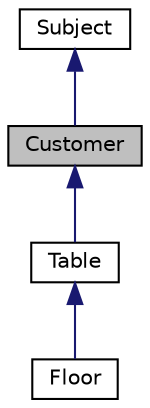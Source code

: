 digraph "Customer"
{
 // LATEX_PDF_SIZE
  edge [fontname="Helvetica",fontsize="10",labelfontname="Helvetica",labelfontsize="10"];
  node [fontname="Helvetica",fontsize="10",shape=record];
  Node1 [label="Customer",height=0.2,width=0.4,color="black", fillcolor="grey75", style="filled", fontcolor="black",tooltip="The Customer class is a concrete subject in the observer pattern."];
  Node2 -> Node1 [dir="back",color="midnightblue",fontsize="10",style="solid",fontname="Helvetica"];
  Node2 [label="Subject",height=0.2,width=0.4,color="black", fillcolor="white", style="filled",URL="$classSubject.html",tooltip="The Subject class represents the subject of the observer pattern."];
  Node1 -> Node3 [dir="back",color="midnightblue",fontsize="10",style="solid",fontname="Helvetica"];
  Node3 [label="Table",height=0.2,width=0.4,color="black", fillcolor="white", style="filled",URL="$classTable.html",tooltip="The Table class represents a dining table in the restaurant."];
  Node3 -> Node4 [dir="back",color="midnightblue",fontsize="10",style="solid",fontname="Helvetica"];
  Node4 [label="Floor",height=0.2,width=0.4,color="black", fillcolor="white", style="filled",URL="$classFloor.html",tooltip="The Floor class represents a floor in a restaurant with multiple tables."];
}
